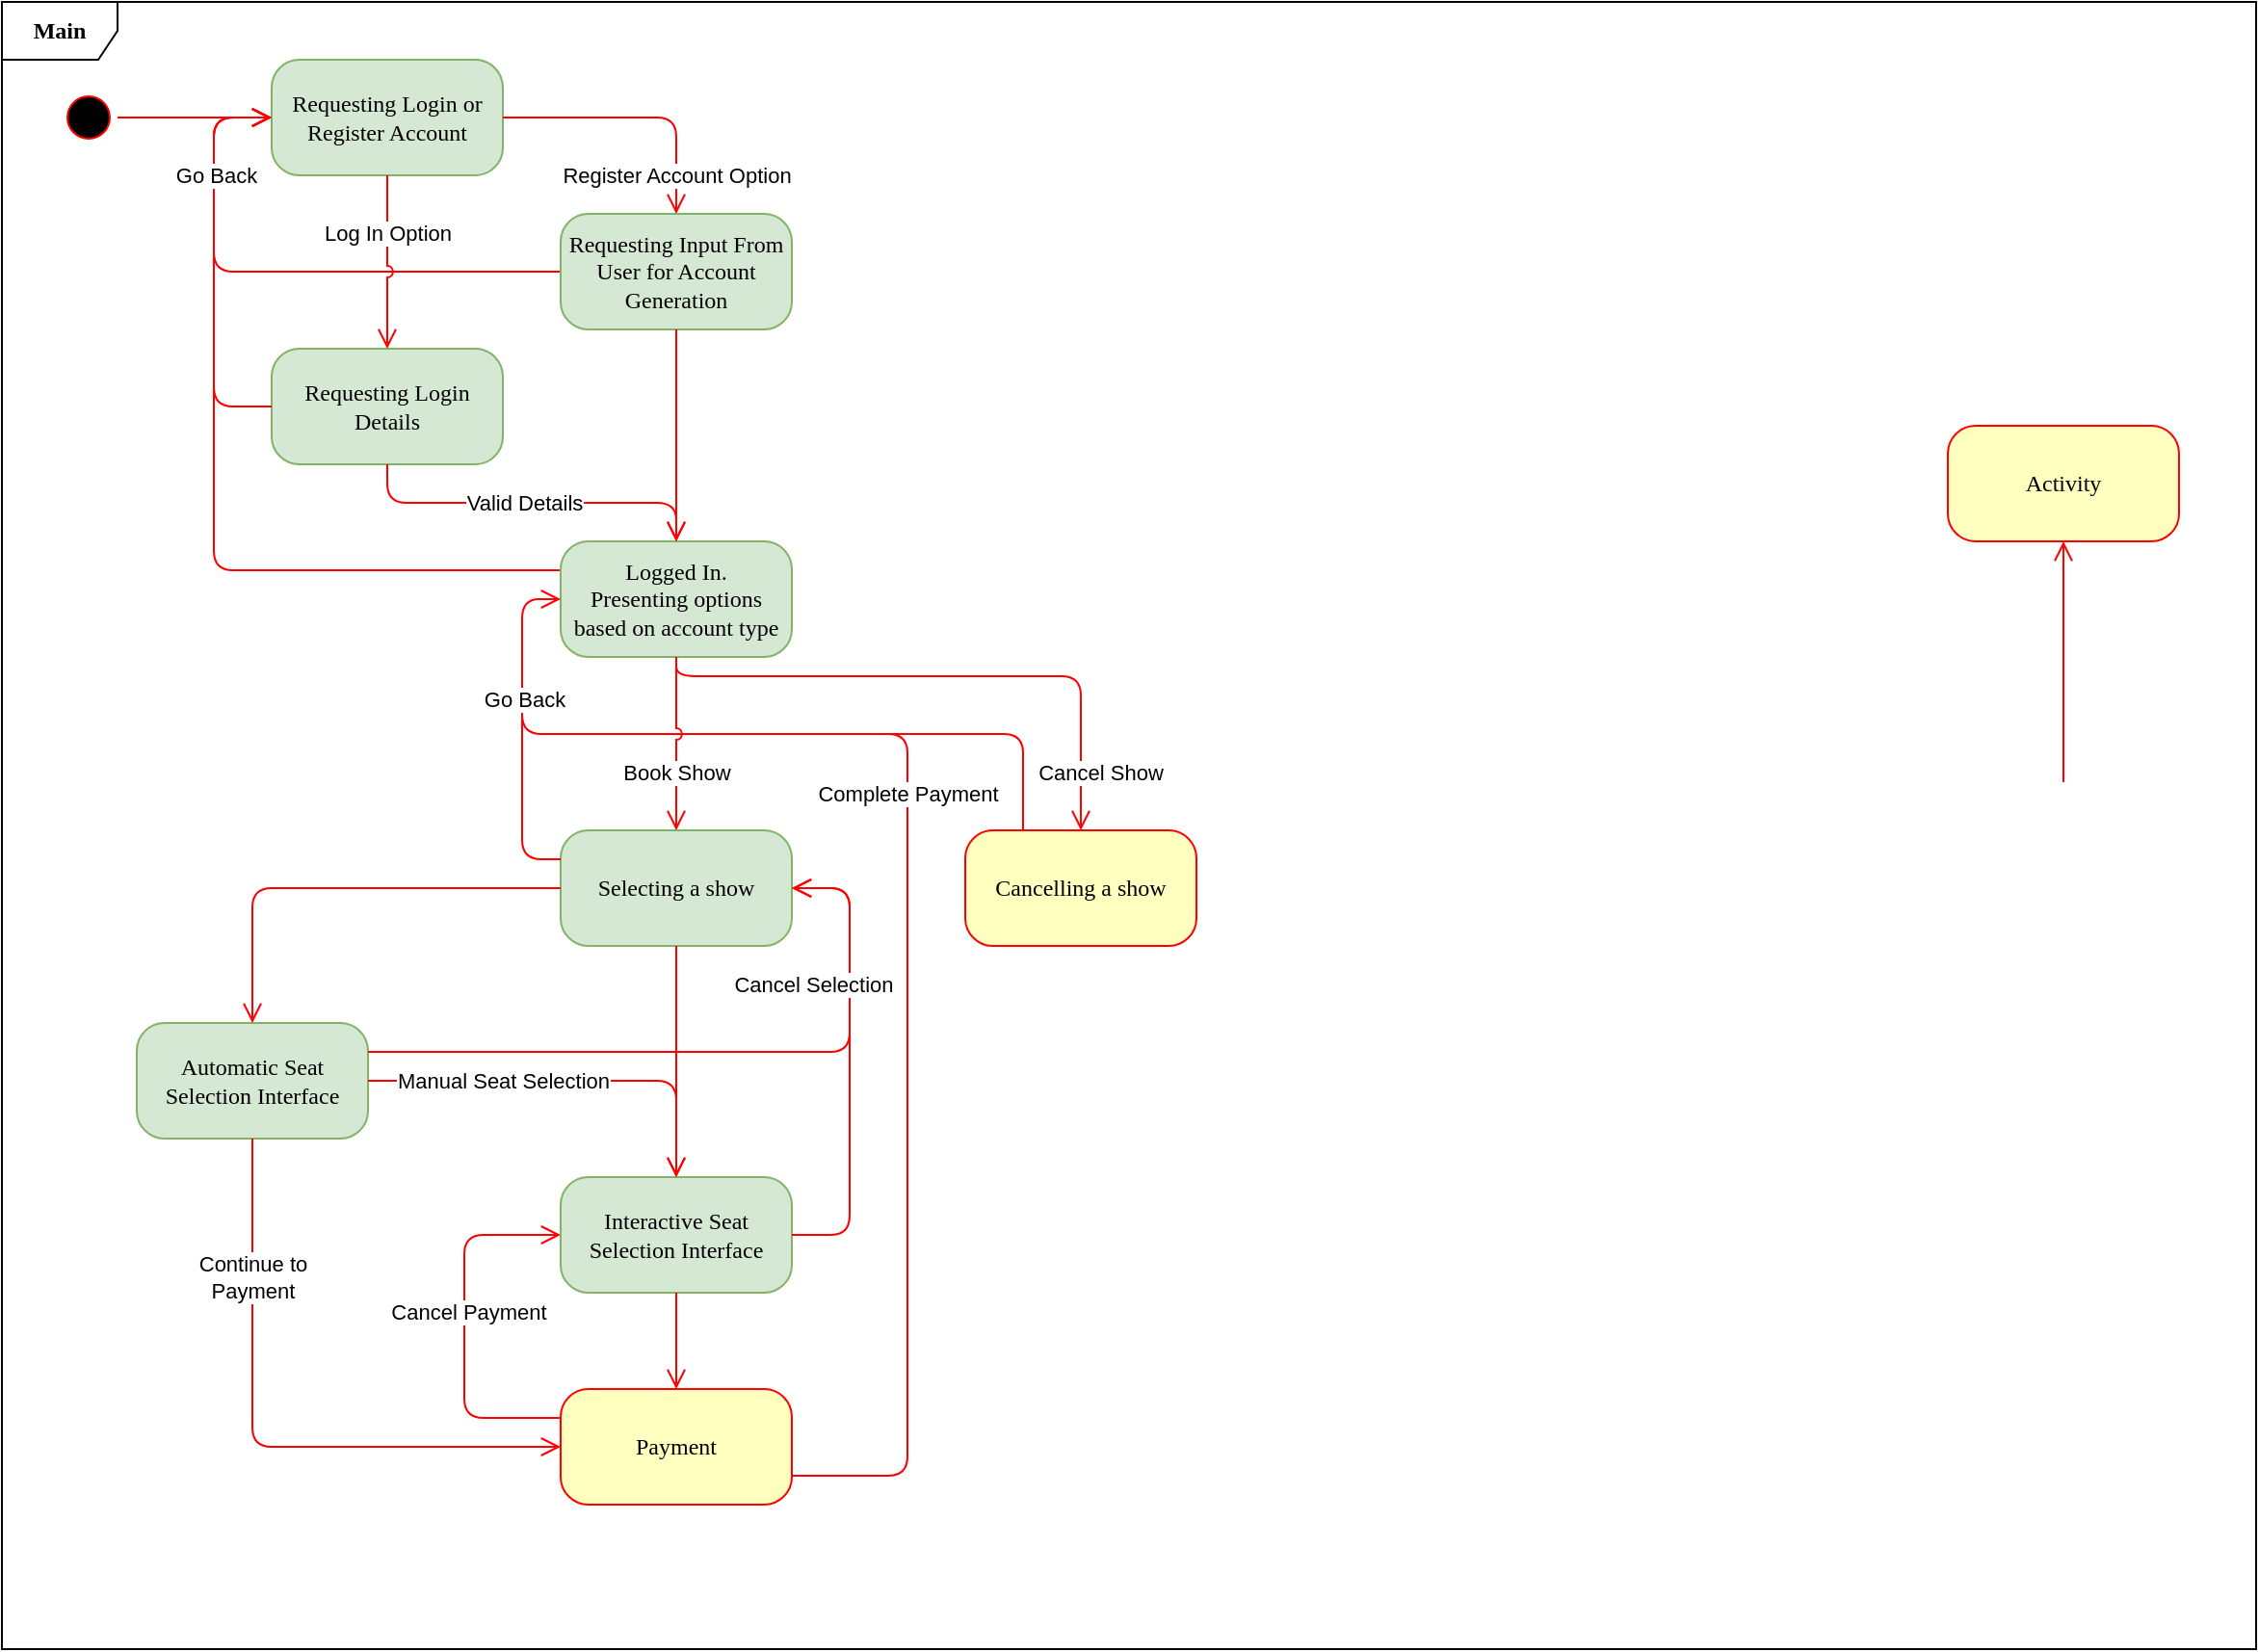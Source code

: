 <mxfile version="24.2.2" type="device">
  <diagram name="Page-1" id="58cdce13-f638-feb5-8d6f-7d28b1aa9fa0">
    <mxGraphModel dx="1386" dy="785" grid="1" gridSize="10" guides="1" tooltips="1" connect="1" arrows="1" fold="1" page="1" pageScale="1" pageWidth="1100" pageHeight="850" background="none" math="0" shadow="0">
      <root>
        <mxCell id="0" />
        <mxCell id="1" parent="0" />
        <mxCell id="2a3bc250acf0617d-8" value="Main" style="shape=umlFrame;whiteSpace=wrap;html=1;rounded=1;shadow=0;comic=0;labelBackgroundColor=none;strokeWidth=1;fontFamily=Verdana;fontSize=12;align=center;fontStyle=1" parent="1" vertex="1">
          <mxGeometry x="40" y="90" width="1170" height="855" as="geometry" />
        </mxCell>
        <mxCell id="2VK7c3jGOLDtSmd9nzvH-88" style="edgeStyle=elbowEdgeStyle;html=1;labelBackgroundColor=none;endArrow=open;endSize=8;strokeColor=#ff0000;fontFamily=Verdana;fontSize=12;align=left;exitX=0;exitY=0.25;exitDx=0;exitDy=0;endFill=0;entryX=0;entryY=0.5;entryDx=0;entryDy=0;elbow=horizontal;" parent="1" source="2VK7c3jGOLDtSmd9nzvH-48" target="2VK7c3jGOLDtSmd9nzvH-37" edge="1">
          <mxGeometry relative="1" as="geometry">
            <mxPoint x="460" y="865" as="sourcePoint" />
            <mxPoint x="480" y="700" as="targetPoint" />
            <Array as="points">
              <mxPoint x="280" y="780" />
            </Array>
          </mxGeometry>
        </mxCell>
        <mxCell id="rHibrib5BSzGULZ56nKh-1" value="Cancel Payment" style="edgeLabel;html=1;align=center;verticalAlign=middle;resizable=0;points=[];" vertex="1" connectable="0" parent="2VK7c3jGOLDtSmd9nzvH-88">
          <mxGeometry x="0.149" y="-2" relative="1" as="geometry">
            <mxPoint y="7" as="offset" />
          </mxGeometry>
        </mxCell>
        <mxCell id="2VK7c3jGOLDtSmd9nzvH-81" style="edgeStyle=orthogonalEdgeStyle;html=1;labelBackgroundColor=none;endArrow=open;endSize=8;strokeColor=#ff0000;fontFamily=Verdana;fontSize=12;align=left;entryX=0;entryY=0.5;entryDx=0;entryDy=0;exitX=0;exitY=0.25;exitDx=0;exitDy=0;" parent="1" source="2VK7c3jGOLDtSmd9nzvH-24" target="382b91b5511bd0f7-6" edge="1">
          <mxGeometry relative="1" as="geometry">
            <mxPoint x="330" y="400" as="sourcePoint" />
            <mxPoint x="400" y="380" as="targetPoint" />
            <Array as="points">
              <mxPoint x="150" y="385" />
              <mxPoint x="150" y="150" />
            </Array>
          </mxGeometry>
        </mxCell>
        <mxCell id="2VK7c3jGOLDtSmd9nzvH-77" style="edgeStyle=elbowEdgeStyle;html=1;labelBackgroundColor=none;endArrow=none;endSize=8;strokeColor=#ff0000;fontFamily=Verdana;fontSize=12;align=left;entryX=0.25;entryY=0;entryDx=0;entryDy=0;elbow=vertical;endFill=0;" parent="1" target="2VK7c3jGOLDtSmd9nzvH-73" edge="1">
          <mxGeometry relative="1" as="geometry">
            <mxPoint x="310" y="440" as="sourcePoint" />
            <mxPoint x="490" y="550" as="targetPoint" />
            <Array as="points">
              <mxPoint x="440" y="470" />
            </Array>
          </mxGeometry>
        </mxCell>
        <mxCell id="2VK7c3jGOLDtSmd9nzvH-22" style="edgeStyle=orthogonalEdgeStyle;html=1;labelBackgroundColor=none;endArrow=open;endSize=8;strokeColor=#ff0000;fontFamily=Verdana;fontSize=12;align=left;exitX=0;exitY=0.5;exitDx=0;exitDy=0;entryX=0;entryY=0.5;entryDx=0;entryDy=0;" parent="1" source="382b91b5511bd0f7-7" target="382b91b5511bd0f7-6" edge="1">
          <mxGeometry relative="1" as="geometry">
            <mxPoint x="310" y="160" as="sourcePoint" />
            <mxPoint x="400" y="280" as="targetPoint" />
            <Array as="points">
              <mxPoint x="150" y="230" />
              <mxPoint x="150" y="150" />
            </Array>
          </mxGeometry>
        </mxCell>
        <mxCell id="382b91b5511bd0f7-1" value="" style="ellipse;html=1;shape=startState;fillColor=#000000;strokeColor=#ff0000;rounded=1;shadow=0;comic=0;labelBackgroundColor=none;fontFamily=Verdana;fontSize=12;fontColor=#000000;align=center;direction=south;" parent="1" vertex="1">
          <mxGeometry x="70" y="135" width="30" height="30" as="geometry" />
        </mxCell>
        <mxCell id="382b91b5511bd0f7-5" value="Requesting Login Details" style="rounded=1;whiteSpace=wrap;html=1;arcSize=24;fillColor=#d5e8d4;strokeColor=#82b366;shadow=0;comic=0;labelBackgroundColor=none;fontFamily=Verdana;fontSize=12;align=center;" parent="1" vertex="1">
          <mxGeometry x="180" y="270" width="120" height="60" as="geometry" />
        </mxCell>
        <mxCell id="382b91b5511bd0f7-6" value="Requesting Login or Register Account" style="rounded=1;whiteSpace=wrap;html=1;arcSize=24;fillColor=#d5e8d4;strokeColor=#82b366;shadow=0;comic=0;labelBackgroundColor=none;fontFamily=Verdana;fontSize=12;align=center;" parent="1" vertex="1">
          <mxGeometry x="180" y="120" width="120" height="60" as="geometry" />
        </mxCell>
        <mxCell id="382b91b5511bd0f7-7" value="Requesting Input From User for Account Generation" style="rounded=1;whiteSpace=wrap;html=1;arcSize=24;fillColor=#d5e8d4;strokeColor=#82b366;shadow=0;comic=0;labelBackgroundColor=none;fontFamily=Verdana;fontSize=12;align=center;" parent="1" vertex="1">
          <mxGeometry x="330" y="200" width="120" height="60" as="geometry" />
        </mxCell>
        <mxCell id="382b91b5511bd0f7-9" value="Activity" style="rounded=1;whiteSpace=wrap;html=1;arcSize=24;fillColor=#ffffc0;strokeColor=#ff0000;shadow=0;comic=0;labelBackgroundColor=none;fontFamily=Verdana;fontSize=12;fontColor=#000000;align=center;" parent="1" vertex="1">
          <mxGeometry x="1050" y="310" width="120" height="60" as="geometry" />
        </mxCell>
        <mxCell id="3cde6dad864a17aa-5" style="edgeStyle=elbowEdgeStyle;html=1;labelBackgroundColor=none;endArrow=open;endSize=8;strokeColor=#ff0000;fontFamily=Verdana;fontSize=12;align=left;" parent="1" target="382b91b5511bd0f7-9" edge="1">
          <mxGeometry relative="1" as="geometry">
            <mxPoint x="1110" y="495" as="sourcePoint" />
          </mxGeometry>
        </mxCell>
        <mxCell id="2a3bc250acf0617d-9" style="edgeStyle=orthogonalEdgeStyle;html=1;labelBackgroundColor=none;endArrow=open;endSize=8;strokeColor=#ff0000;fontFamily=Verdana;fontSize=12;align=left;" parent="1" source="382b91b5511bd0f7-1" target="382b91b5511bd0f7-6" edge="1">
          <mxGeometry relative="1" as="geometry" />
        </mxCell>
        <mxCell id="2VK7c3jGOLDtSmd9nzvH-6" style="edgeStyle=orthogonalEdgeStyle;html=1;labelBackgroundColor=none;endArrow=open;endSize=8;strokeColor=#ff0000;fontFamily=Verdana;fontSize=12;align=left;exitX=1;exitY=0.5;exitDx=0;exitDy=0;entryX=0.5;entryY=0;entryDx=0;entryDy=0;" parent="1" source="382b91b5511bd0f7-6" target="382b91b5511bd0f7-7" edge="1">
          <mxGeometry relative="1" as="geometry">
            <mxPoint x="120" y="170" as="sourcePoint" />
            <mxPoint x="200" y="170" as="targetPoint" />
          </mxGeometry>
        </mxCell>
        <mxCell id="2VK7c3jGOLDtSmd9nzvH-20" value="Register Account Option" style="edgeLabel;html=1;align=center;verticalAlign=middle;resizable=0;points=[];" parent="2VK7c3jGOLDtSmd9nzvH-6" vertex="1" connectable="0">
          <mxGeometry x="-0.275" y="3" relative="1" as="geometry">
            <mxPoint x="39" y="33" as="offset" />
          </mxGeometry>
        </mxCell>
        <mxCell id="2VK7c3jGOLDtSmd9nzvH-18" style="edgeStyle=orthogonalEdgeStyle;html=1;labelBackgroundColor=none;endArrow=open;endSize=8;strokeColor=#ff0000;fontFamily=Verdana;fontSize=12;align=left;exitX=0;exitY=0.5;exitDx=0;exitDy=0;entryX=0;entryY=0.5;entryDx=0;entryDy=0;" parent="1" source="382b91b5511bd0f7-5" target="382b91b5511bd0f7-6" edge="1">
          <mxGeometry relative="1" as="geometry">
            <mxPoint x="250" y="190" as="sourcePoint" />
            <mxPoint x="250" y="280" as="targetPoint" />
            <Array as="points">
              <mxPoint x="150" y="300" />
              <mxPoint x="150" y="150" />
            </Array>
          </mxGeometry>
        </mxCell>
        <mxCell id="2VK7c3jGOLDtSmd9nzvH-19" value="Go Back" style="edgeLabel;html=1;align=center;verticalAlign=middle;resizable=0;points=[];" parent="2VK7c3jGOLDtSmd9nzvH-18" vertex="1" connectable="0">
          <mxGeometry x="-0.111" y="-1" relative="1" as="geometry">
            <mxPoint y="-57" as="offset" />
          </mxGeometry>
        </mxCell>
        <mxCell id="2VK7c3jGOLDtSmd9nzvH-24" value="Logged In.&lt;div&gt;Presenting options based on account type&lt;/div&gt;" style="rounded=1;whiteSpace=wrap;html=1;arcSize=24;fillColor=#d5e8d4;strokeColor=#82b366;shadow=0;comic=0;labelBackgroundColor=none;fontFamily=Verdana;fontSize=12;align=center;" parent="1" vertex="1">
          <mxGeometry x="330" y="370" width="120" height="60" as="geometry" />
        </mxCell>
        <mxCell id="2VK7c3jGOLDtSmd9nzvH-26" style="edgeStyle=orthogonalEdgeStyle;html=1;labelBackgroundColor=none;endArrow=open;endSize=8;strokeColor=#ff0000;fontFamily=Verdana;fontSize=12;align=left;exitX=0.5;exitY=1;exitDx=0;exitDy=0;entryX=0.5;entryY=0;entryDx=0;entryDy=0;" parent="1" source="382b91b5511bd0f7-5" target="2VK7c3jGOLDtSmd9nzvH-24" edge="1">
          <mxGeometry relative="1" as="geometry">
            <mxPoint x="250" y="190" as="sourcePoint" />
            <mxPoint x="250" y="280" as="targetPoint" />
          </mxGeometry>
        </mxCell>
        <mxCell id="2VK7c3jGOLDtSmd9nzvH-27" value="Valid Details" style="edgeLabel;html=1;align=center;verticalAlign=middle;resizable=0;points=[];" parent="2VK7c3jGOLDtSmd9nzvH-26" vertex="1" connectable="0">
          <mxGeometry x="-0.111" y="-1" relative="1" as="geometry">
            <mxPoint x="6" y="-1" as="offset" />
          </mxGeometry>
        </mxCell>
        <mxCell id="2VK7c3jGOLDtSmd9nzvH-29" style="edgeStyle=orthogonalEdgeStyle;html=1;labelBackgroundColor=none;endArrow=open;endSize=8;strokeColor=#ff0000;fontFamily=Verdana;fontSize=12;align=left;exitX=0.5;exitY=1;exitDx=0;exitDy=0;entryX=0.5;entryY=0;entryDx=0;entryDy=0;" parent="1" source="382b91b5511bd0f7-7" target="2VK7c3jGOLDtSmd9nzvH-24" edge="1">
          <mxGeometry relative="1" as="geometry">
            <mxPoint x="250" y="340" as="sourcePoint" />
            <mxPoint x="390" y="380" as="targetPoint" />
          </mxGeometry>
        </mxCell>
        <mxCell id="2VK7c3jGOLDtSmd9nzvH-32" value="Selecting a show" style="rounded=1;whiteSpace=wrap;html=1;arcSize=24;fillColor=#d5e8d4;strokeColor=#82b366;shadow=0;comic=0;labelBackgroundColor=none;fontFamily=Verdana;fontSize=12;align=center;" parent="1" vertex="1">
          <mxGeometry x="330" y="520" width="120" height="60" as="geometry" />
        </mxCell>
        <mxCell id="2VK7c3jGOLDtSmd9nzvH-36" value="Automatic Seat Selection Interface" style="rounded=1;whiteSpace=wrap;html=1;arcSize=24;fillColor=#d5e8d4;strokeColor=#82b366;shadow=0;comic=0;labelBackgroundColor=none;fontFamily=Verdana;fontSize=12;align=center;" parent="1" vertex="1">
          <mxGeometry x="110" y="620" width="120" height="60" as="geometry" />
        </mxCell>
        <mxCell id="2VK7c3jGOLDtSmd9nzvH-37" value="Interactive Seat Selection Interface" style="rounded=1;whiteSpace=wrap;html=1;arcSize=24;fillColor=#d5e8d4;strokeColor=#82b366;shadow=0;comic=0;labelBackgroundColor=none;fontFamily=Verdana;fontSize=12;align=center;" parent="1" vertex="1">
          <mxGeometry x="330" y="700" width="120" height="60" as="geometry" />
        </mxCell>
        <mxCell id="2VK7c3jGOLDtSmd9nzvH-39" style="edgeStyle=elbowEdgeStyle;html=1;labelBackgroundColor=none;endArrow=open;endSize=8;strokeColor=#ff0000;fontFamily=Verdana;fontSize=12;align=left;exitX=0;exitY=0.5;exitDx=0;exitDy=0;entryX=0.5;entryY=0;entryDx=0;entryDy=0;" parent="1" source="2VK7c3jGOLDtSmd9nzvH-32" target="2VK7c3jGOLDtSmd9nzvH-36" edge="1">
          <mxGeometry relative="1" as="geometry">
            <mxPoint x="400" y="440" as="sourcePoint" />
            <mxPoint x="400" y="530" as="targetPoint" />
            <Array as="points">
              <mxPoint x="170" y="600" />
            </Array>
          </mxGeometry>
        </mxCell>
        <mxCell id="2VK7c3jGOLDtSmd9nzvH-44" style="edgeStyle=elbowEdgeStyle;html=1;labelBackgroundColor=none;endArrow=open;endSize=8;strokeColor=#ff0000;fontFamily=Verdana;fontSize=12;align=left;exitX=1;exitY=0.5;exitDx=0;exitDy=0;entryX=0.5;entryY=0;entryDx=0;entryDy=0;" parent="1" source="2VK7c3jGOLDtSmd9nzvH-36" target="2VK7c3jGOLDtSmd9nzvH-37" edge="1">
          <mxGeometry relative="1" as="geometry">
            <mxPoint x="350" y="570" as="sourcePoint" />
            <mxPoint x="250" y="640" as="targetPoint" />
            <Array as="points">
              <mxPoint x="390" y="680" />
            </Array>
          </mxGeometry>
        </mxCell>
        <mxCell id="2VK7c3jGOLDtSmd9nzvH-52" value="Manual Seat Selection" style="edgeLabel;html=1;align=center;verticalAlign=middle;resizable=0;points=[];" parent="2VK7c3jGOLDtSmd9nzvH-44" vertex="1" connectable="0">
          <mxGeometry x="-0.613" y="2" relative="1" as="geometry">
            <mxPoint x="29" y="2" as="offset" />
          </mxGeometry>
        </mxCell>
        <mxCell id="2VK7c3jGOLDtSmd9nzvH-48" value="Payment" style="rounded=1;whiteSpace=wrap;html=1;arcSize=24;fillColor=#ffffc0;strokeColor=#ff0000;shadow=0;comic=0;labelBackgroundColor=none;fontFamily=Verdana;fontSize=12;fontColor=#000000;align=center;" parent="1" vertex="1">
          <mxGeometry x="330" y="810" width="120" height="60" as="geometry" />
        </mxCell>
        <mxCell id="2VK7c3jGOLDtSmd9nzvH-49" style="edgeStyle=elbowEdgeStyle;html=1;labelBackgroundColor=none;endArrow=open;endSize=8;strokeColor=#ff0000;fontFamily=Verdana;fontSize=12;align=left;exitX=0.5;exitY=1;exitDx=0;exitDy=0;entryX=0.5;entryY=0;entryDx=0;entryDy=0;" parent="1" source="2VK7c3jGOLDtSmd9nzvH-37" target="2VK7c3jGOLDtSmd9nzvH-48" edge="1">
          <mxGeometry relative="1" as="geometry">
            <mxPoint x="470" y="760" as="sourcePoint" />
            <mxPoint x="470" y="810" as="targetPoint" />
            <Array as="points">
              <mxPoint x="390" y="790" />
            </Array>
          </mxGeometry>
        </mxCell>
        <mxCell id="2VK7c3jGOLDtSmd9nzvH-54" style="edgeStyle=elbowEdgeStyle;html=1;labelBackgroundColor=none;endArrow=none;endSize=8;strokeColor=#ff0000;fontFamily=Verdana;fontSize=12;align=left;exitX=1;exitY=0.75;exitDx=0;exitDy=0;endFill=0;" parent="1" source="2VK7c3jGOLDtSmd9nzvH-48" edge="1">
          <mxGeometry relative="1" as="geometry">
            <mxPoint x="310" y="670" as="sourcePoint" />
            <mxPoint x="450" y="470" as="targetPoint" />
            <Array as="points">
              <mxPoint x="510" y="690" />
            </Array>
          </mxGeometry>
        </mxCell>
        <mxCell id="2VK7c3jGOLDtSmd9nzvH-87" value="Complete Payment" style="edgeLabel;html=1;align=center;verticalAlign=middle;resizable=0;points=[];" parent="2VK7c3jGOLDtSmd9nzvH-54" vertex="1" connectable="0">
          <mxGeometry x="-0.325" relative="1" as="geometry">
            <mxPoint y="-244" as="offset" />
          </mxGeometry>
        </mxCell>
        <mxCell id="2VK7c3jGOLDtSmd9nzvH-43" style="edgeStyle=elbowEdgeStyle;html=1;labelBackgroundColor=none;endArrow=open;endSize=8;strokeColor=#ff0000;fontFamily=Verdana;fontSize=12;align=left;exitX=0.5;exitY=1;exitDx=0;exitDy=0;entryX=0.5;entryY=0;entryDx=0;entryDy=0;jumpStyle=arc;" parent="1" source="2VK7c3jGOLDtSmd9nzvH-32" target="2VK7c3jGOLDtSmd9nzvH-37" edge="1">
          <mxGeometry relative="1" as="geometry">
            <mxPoint x="340" y="560" as="sourcePoint" />
            <mxPoint x="240" y="630" as="targetPoint" />
            <Array as="points">
              <mxPoint x="390" y="600" />
            </Array>
          </mxGeometry>
        </mxCell>
        <mxCell id="2VK7c3jGOLDtSmd9nzvH-62" style="edgeStyle=elbowEdgeStyle;html=1;labelBackgroundColor=none;endArrow=open;endSize=8;strokeColor=#ff0000;fontFamily=Verdana;fontSize=12;align=left;exitX=1;exitY=0.5;exitDx=0;exitDy=0;entryX=1;entryY=0.5;entryDx=0;entryDy=0;" parent="1" source="2VK7c3jGOLDtSmd9nzvH-37" target="2VK7c3jGOLDtSmd9nzvH-32" edge="1">
          <mxGeometry relative="1" as="geometry">
            <mxPoint x="330" y="690" as="sourcePoint" />
            <mxPoint x="430" y="740" as="targetPoint" />
            <Array as="points">
              <mxPoint x="480" y="640" />
            </Array>
          </mxGeometry>
        </mxCell>
        <mxCell id="2VK7c3jGOLDtSmd9nzvH-4" style="edgeStyle=orthogonalEdgeStyle;html=1;labelBackgroundColor=none;endArrow=open;endSize=8;strokeColor=#ff0000;fontFamily=Verdana;fontSize=12;align=left;exitX=0.5;exitY=1;exitDx=0;exitDy=0;entryX=0.5;entryY=0;entryDx=0;entryDy=0;jumpStyle=arc;" parent="1" source="382b91b5511bd0f7-6" target="382b91b5511bd0f7-5" edge="1">
          <mxGeometry relative="1" as="geometry">
            <mxPoint x="110" y="160" as="sourcePoint" />
            <mxPoint x="190" y="160" as="targetPoint" />
          </mxGeometry>
        </mxCell>
        <mxCell id="2VK7c3jGOLDtSmd9nzvH-16" value="Log In Option" style="edgeLabel;html=1;align=center;verticalAlign=middle;resizable=0;points=[];" parent="2VK7c3jGOLDtSmd9nzvH-4" vertex="1" connectable="0">
          <mxGeometry x="-0.111" y="-1" relative="1" as="geometry">
            <mxPoint x="1" y="-10" as="offset" />
          </mxGeometry>
        </mxCell>
        <mxCell id="2VK7c3jGOLDtSmd9nzvH-70" style="edgeStyle=elbowEdgeStyle;html=1;labelBackgroundColor=none;endArrow=open;endSize=8;strokeColor=#ff0000;fontFamily=Verdana;fontSize=12;align=left;exitX=0;exitY=0.25;exitDx=0;exitDy=0;elbow=vertical;" parent="1" source="2VK7c3jGOLDtSmd9nzvH-32" target="2VK7c3jGOLDtSmd9nzvH-24" edge="1">
          <mxGeometry relative="1" as="geometry">
            <mxPoint x="400" y="440" as="sourcePoint" />
            <mxPoint x="400" y="530" as="targetPoint" />
            <Array as="points">
              <mxPoint x="310" y="490" />
            </Array>
          </mxGeometry>
        </mxCell>
        <mxCell id="2VK7c3jGOLDtSmd9nzvH-72" value="Go Back" style="edgeLabel;html=1;align=center;verticalAlign=middle;resizable=0;points=[];" parent="2VK7c3jGOLDtSmd9nzvH-70" vertex="1" connectable="0">
          <mxGeometry x="0.178" y="-1" relative="1" as="geometry">
            <mxPoint as="offset" />
          </mxGeometry>
        </mxCell>
        <mxCell id="2VK7c3jGOLDtSmd9nzvH-73" value="Cancelling a show" style="rounded=1;whiteSpace=wrap;html=1;arcSize=24;fillColor=#ffffc0;strokeColor=#ff0000;shadow=0;comic=0;labelBackgroundColor=none;fontFamily=Verdana;fontSize=12;fontColor=#000000;align=center;" parent="1" vertex="1">
          <mxGeometry x="540" y="520" width="120" height="60" as="geometry" />
        </mxCell>
        <mxCell id="2VK7c3jGOLDtSmd9nzvH-74" style="edgeStyle=elbowEdgeStyle;html=1;labelBackgroundColor=none;endArrow=open;endSize=8;strokeColor=#ff0000;fontFamily=Verdana;fontSize=12;align=left;exitX=0.5;exitY=1;exitDx=0;exitDy=0;entryX=0.5;entryY=0;entryDx=0;entryDy=0;elbow=vertical;" parent="1" source="2VK7c3jGOLDtSmd9nzvH-24" target="2VK7c3jGOLDtSmd9nzvH-73" edge="1">
          <mxGeometry relative="1" as="geometry">
            <mxPoint x="400" y="440" as="sourcePoint" />
            <mxPoint x="400" y="530" as="targetPoint" />
            <Array as="points">
              <mxPoint x="500" y="440" />
            </Array>
          </mxGeometry>
        </mxCell>
        <mxCell id="2VK7c3jGOLDtSmd9nzvH-76" value="Cancel Show" style="edgeLabel;html=1;align=center;verticalAlign=middle;resizable=0;points=[];" parent="2VK7c3jGOLDtSmd9nzvH-74" vertex="1" connectable="0">
          <mxGeometry x="0.769" y="-2" relative="1" as="geometry">
            <mxPoint x="12" y="4" as="offset" />
          </mxGeometry>
        </mxCell>
        <mxCell id="2VK7c3jGOLDtSmd9nzvH-33" style="edgeStyle=elbowEdgeStyle;html=1;labelBackgroundColor=none;endArrow=open;endSize=8;strokeColor=#ff0000;fontFamily=Verdana;fontSize=12;align=left;exitX=0.5;exitY=1;exitDx=0;exitDy=0;entryX=0.5;entryY=0;entryDx=0;entryDy=0;jumpStyle=arc;" parent="1" source="2VK7c3jGOLDtSmd9nzvH-24" target="2VK7c3jGOLDtSmd9nzvH-32" edge="1">
          <mxGeometry relative="1" as="geometry">
            <mxPoint x="800" y="505" as="sourcePoint" />
            <mxPoint x="800" y="380" as="targetPoint" />
          </mxGeometry>
        </mxCell>
        <mxCell id="2VK7c3jGOLDtSmd9nzvH-35" value="Book Show" style="edgeLabel;html=1;align=center;verticalAlign=middle;resizable=0;points=[];" parent="2VK7c3jGOLDtSmd9nzvH-33" vertex="1" connectable="0">
          <mxGeometry x="0.267" relative="1" as="geometry">
            <mxPoint y="3" as="offset" />
          </mxGeometry>
        </mxCell>
        <mxCell id="2VK7c3jGOLDtSmd9nzvH-84" style="edgeStyle=elbowEdgeStyle;html=1;labelBackgroundColor=none;endArrow=open;endSize=8;strokeColor=#ff0000;fontFamily=Verdana;fontSize=12;align=left;exitX=0.5;exitY=1;exitDx=0;exitDy=0;entryX=0;entryY=0.5;entryDx=0;entryDy=0;" parent="1" source="2VK7c3jGOLDtSmd9nzvH-36" target="2VK7c3jGOLDtSmd9nzvH-48" edge="1">
          <mxGeometry relative="1" as="geometry">
            <mxPoint x="340" y="560" as="sourcePoint" />
            <mxPoint x="180" y="630" as="targetPoint" />
            <Array as="points">
              <mxPoint x="170" y="830" />
            </Array>
          </mxGeometry>
        </mxCell>
        <mxCell id="2VK7c3jGOLDtSmd9nzvH-86" value="Continue to&lt;div&gt;Payment&lt;/div&gt;" style="edgeLabel;html=1;align=center;verticalAlign=middle;resizable=0;points=[];" parent="2VK7c3jGOLDtSmd9nzvH-84" vertex="1" connectable="0">
          <mxGeometry x="-0.553" relative="1" as="geometry">
            <mxPoint as="offset" />
          </mxGeometry>
        </mxCell>
        <mxCell id="2VK7c3jGOLDtSmd9nzvH-57" style="edgeStyle=elbowEdgeStyle;html=1;labelBackgroundColor=none;endArrow=open;endSize=8;strokeColor=#ff0000;fontFamily=Verdana;fontSize=12;align=left;exitX=1;exitY=0.25;exitDx=0;exitDy=0;entryX=1;entryY=0.5;entryDx=0;entryDy=0;elbow=horizontal;" parent="1" source="2VK7c3jGOLDtSmd9nzvH-36" target="2VK7c3jGOLDtSmd9nzvH-32" edge="1">
          <mxGeometry relative="1" as="geometry">
            <mxPoint x="320" y="680" as="sourcePoint" />
            <mxPoint x="420" y="730" as="targetPoint" />
            <Array as="points">
              <mxPoint x="480" y="590" />
            </Array>
          </mxGeometry>
        </mxCell>
        <mxCell id="2VK7c3jGOLDtSmd9nzvH-59" value="Cancel Selection" style="edgeLabel;html=1;align=center;verticalAlign=middle;resizable=0;points=[];" parent="2VK7c3jGOLDtSmd9nzvH-57" vertex="1" connectable="0">
          <mxGeometry x="0.187" y="1" relative="1" as="geometry">
            <mxPoint x="14" y="-34" as="offset" />
          </mxGeometry>
        </mxCell>
      </root>
    </mxGraphModel>
  </diagram>
</mxfile>
